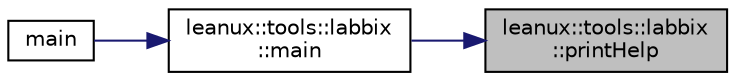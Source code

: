 digraph "leanux::tools::labbix::printHelp"
{
 // LATEX_PDF_SIZE
  bgcolor="transparent";
  edge [fontname="Helvetica",fontsize="10",labelfontname="Helvetica",labelfontsize="10"];
  node [fontname="Helvetica",fontsize="10",shape=record];
  rankdir="RL";
  Node1 [label="leanux::tools::labbix\l::printHelp",height=0.2,width=0.4,color="black", fillcolor="grey75", style="filled", fontcolor="black",tooltip=" "];
  Node1 -> Node2 [dir="back",color="midnightblue",fontsize="10",style="solid",fontname="Helvetica"];
  Node2 [label="leanux::tools::labbix\l::main",height=0.2,width=0.4,color="black",URL="$namespaceleanux_1_1tools_1_1labbix.html#a482626b839aaf80a44f973eed61b69a6",tooltip=" "];
  Node2 -> Node3 [dir="back",color="midnightblue",fontsize="10",style="solid",fontname="Helvetica"];
  Node3 [label="main",height=0.2,width=0.4,color="black",URL="$labbix_8cpp.html#a0ddf1224851353fc92bfbff6f499fa97",tooltip=" "];
}
